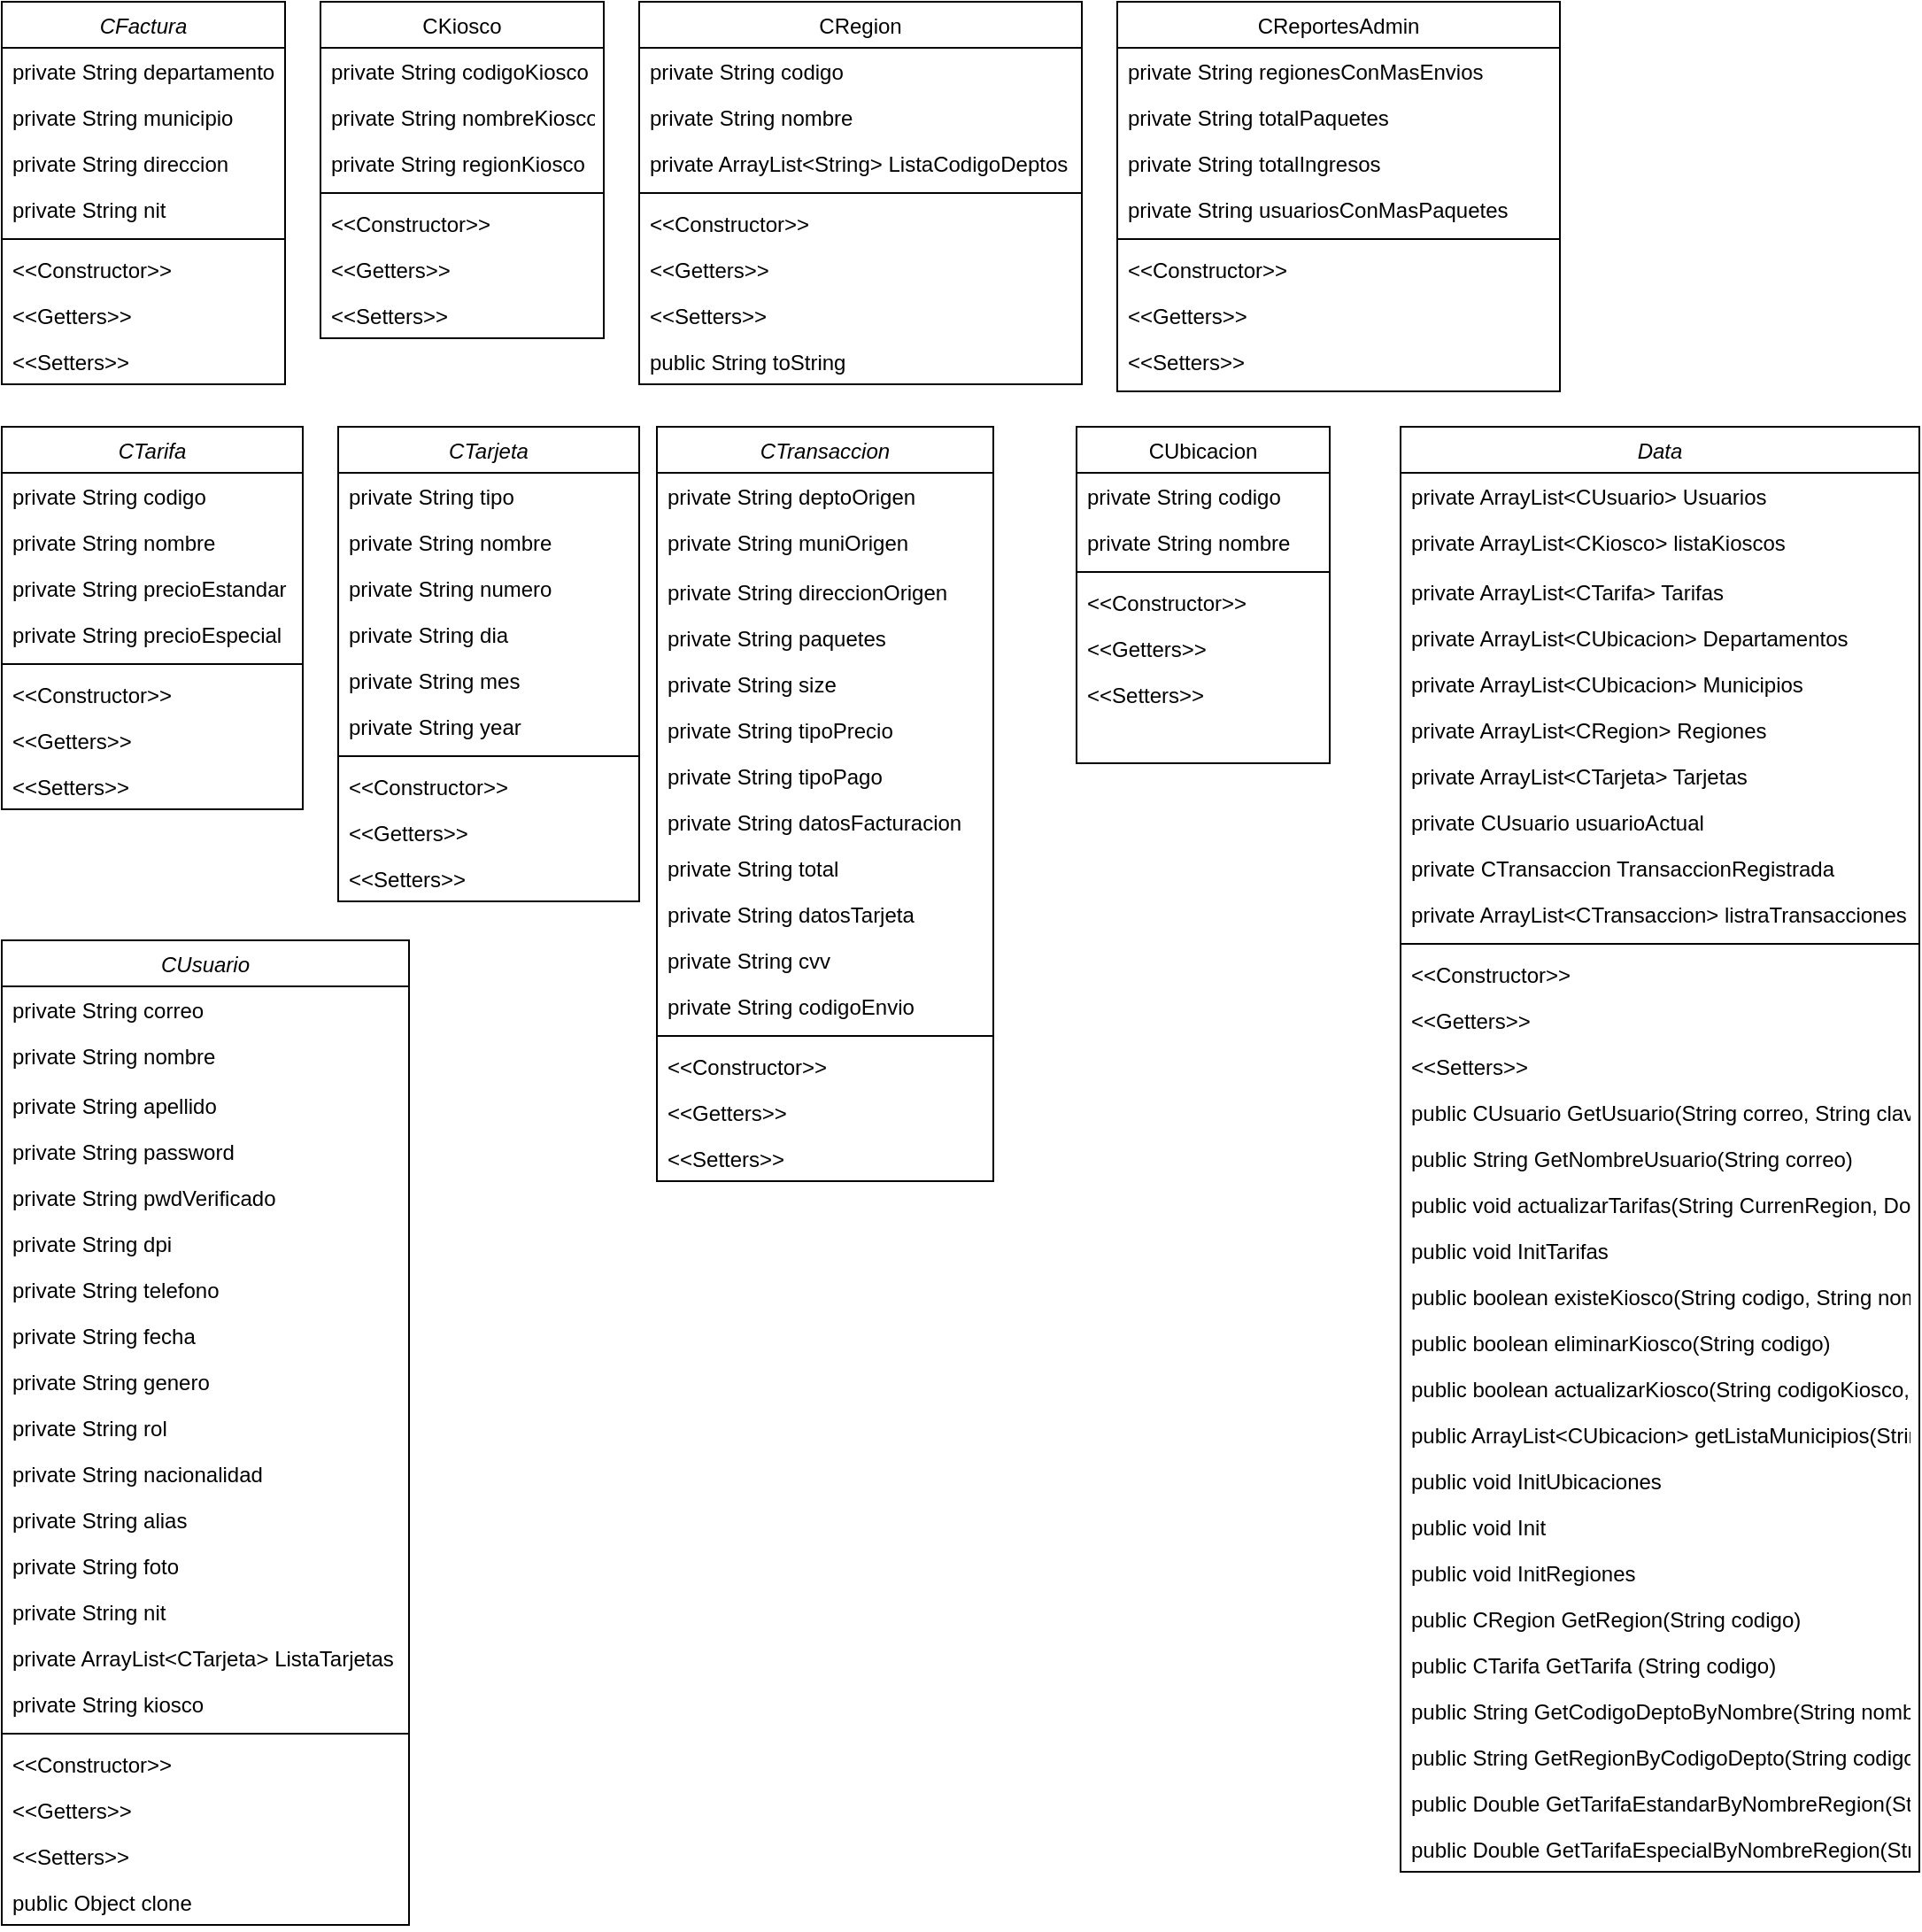 <mxfile version="20.2.2" type="github">
  <diagram id="C5RBs43oDa-KdzZeNtuy" name="Page-1">
    <mxGraphModel dx="1138" dy="624" grid="1" gridSize="10" guides="1" tooltips="1" connect="1" arrows="1" fold="1" page="1" pageScale="1" pageWidth="827" pageHeight="1169" math="0" shadow="0">
      <root>
        <mxCell id="WIyWlLk6GJQsqaUBKTNV-0" />
        <mxCell id="WIyWlLk6GJQsqaUBKTNV-1" parent="WIyWlLk6GJQsqaUBKTNV-0" />
        <mxCell id="zkfFHV4jXpPFQw0GAbJ--0" value="CFactura" style="swimlane;fontStyle=2;align=center;verticalAlign=top;childLayout=stackLayout;horizontal=1;startSize=26;horizontalStack=0;resizeParent=1;resizeLast=0;collapsible=1;marginBottom=0;rounded=0;shadow=0;strokeWidth=1;" parent="WIyWlLk6GJQsqaUBKTNV-1" vertex="1">
          <mxGeometry x="60" y="60" width="160" height="216" as="geometry">
            <mxRectangle x="230" y="140" width="160" height="26" as="alternateBounds" />
          </mxGeometry>
        </mxCell>
        <mxCell id="zkfFHV4jXpPFQw0GAbJ--1" value="private String departamento" style="text;align=left;verticalAlign=top;spacingLeft=4;spacingRight=4;overflow=hidden;rotatable=0;points=[[0,0.5],[1,0.5]];portConstraint=eastwest;" parent="zkfFHV4jXpPFQw0GAbJ--0" vertex="1">
          <mxGeometry y="26" width="160" height="26" as="geometry" />
        </mxCell>
        <mxCell id="UW1McoA6TpxTpu0KqrxE-2" value="private String municipio" style="text;align=left;verticalAlign=top;spacingLeft=4;spacingRight=4;overflow=hidden;rotatable=0;points=[[0,0.5],[1,0.5]];portConstraint=eastwest;" vertex="1" parent="zkfFHV4jXpPFQw0GAbJ--0">
          <mxGeometry y="52" width="160" height="26" as="geometry" />
        </mxCell>
        <mxCell id="UW1McoA6TpxTpu0KqrxE-3" value="private String direccion" style="text;align=left;verticalAlign=top;spacingLeft=4;spacingRight=4;overflow=hidden;rotatable=0;points=[[0,0.5],[1,0.5]];portConstraint=eastwest;" vertex="1" parent="zkfFHV4jXpPFQw0GAbJ--0">
          <mxGeometry y="78" width="160" height="26" as="geometry" />
        </mxCell>
        <mxCell id="UW1McoA6TpxTpu0KqrxE-10" value="private String nit" style="text;align=left;verticalAlign=top;spacingLeft=4;spacingRight=4;overflow=hidden;rotatable=0;points=[[0,0.5],[1,0.5]];portConstraint=eastwest;" vertex="1" parent="zkfFHV4jXpPFQw0GAbJ--0">
          <mxGeometry y="104" width="160" height="26" as="geometry" />
        </mxCell>
        <mxCell id="zkfFHV4jXpPFQw0GAbJ--4" value="" style="line;html=1;strokeWidth=1;align=left;verticalAlign=middle;spacingTop=-1;spacingLeft=3;spacingRight=3;rotatable=0;labelPosition=right;points=[];portConstraint=eastwest;" parent="zkfFHV4jXpPFQw0GAbJ--0" vertex="1">
          <mxGeometry y="130" width="160" height="8" as="geometry" />
        </mxCell>
        <mxCell id="zkfFHV4jXpPFQw0GAbJ--5" value="&lt;&lt;Constructor&gt;&gt;&#xa;" style="text;align=left;verticalAlign=top;spacingLeft=4;spacingRight=4;overflow=hidden;rotatable=0;points=[[0,0.5],[1,0.5]];portConstraint=eastwest;" parent="zkfFHV4jXpPFQw0GAbJ--0" vertex="1">
          <mxGeometry y="138" width="160" height="26" as="geometry" />
        </mxCell>
        <mxCell id="UW1McoA6TpxTpu0KqrxE-12" value="&lt;&lt;Getters&gt;&gt;&#xa;" style="text;align=left;verticalAlign=top;spacingLeft=4;spacingRight=4;overflow=hidden;rotatable=0;points=[[0,0.5],[1,0.5]];portConstraint=eastwest;" vertex="1" parent="zkfFHV4jXpPFQw0GAbJ--0">
          <mxGeometry y="164" width="160" height="26" as="geometry" />
        </mxCell>
        <mxCell id="UW1McoA6TpxTpu0KqrxE-11" value="&lt;&lt;Setters&gt;&gt;&#xa;" style="text;align=left;verticalAlign=top;spacingLeft=4;spacingRight=4;overflow=hidden;rotatable=0;points=[[0,0.5],[1,0.5]];portConstraint=eastwest;" vertex="1" parent="zkfFHV4jXpPFQw0GAbJ--0">
          <mxGeometry y="190" width="160" height="26" as="geometry" />
        </mxCell>
        <mxCell id="zkfFHV4jXpPFQw0GAbJ--17" value="CKiosco&#xa;" style="swimlane;fontStyle=0;align=center;verticalAlign=top;childLayout=stackLayout;horizontal=1;startSize=26;horizontalStack=0;resizeParent=1;resizeLast=0;collapsible=1;marginBottom=0;rounded=0;shadow=0;strokeWidth=1;" parent="WIyWlLk6GJQsqaUBKTNV-1" vertex="1">
          <mxGeometry x="240" y="60" width="160" height="190" as="geometry">
            <mxRectangle x="550" y="140" width="160" height="26" as="alternateBounds" />
          </mxGeometry>
        </mxCell>
        <mxCell id="zkfFHV4jXpPFQw0GAbJ--18" value="private String codigoKiosco" style="text;align=left;verticalAlign=top;spacingLeft=4;spacingRight=4;overflow=hidden;rotatable=0;points=[[0,0.5],[1,0.5]];portConstraint=eastwest;" parent="zkfFHV4jXpPFQw0GAbJ--17" vertex="1">
          <mxGeometry y="26" width="160" height="26" as="geometry" />
        </mxCell>
        <mxCell id="zkfFHV4jXpPFQw0GAbJ--19" value="private String nombreKiosco" style="text;align=left;verticalAlign=top;spacingLeft=4;spacingRight=4;overflow=hidden;rotatable=0;points=[[0,0.5],[1,0.5]];portConstraint=eastwest;rounded=0;shadow=0;html=0;" parent="zkfFHV4jXpPFQw0GAbJ--17" vertex="1">
          <mxGeometry y="52" width="160" height="26" as="geometry" />
        </mxCell>
        <mxCell id="zkfFHV4jXpPFQw0GAbJ--20" value="private String regionKiosco" style="text;align=left;verticalAlign=top;spacingLeft=4;spacingRight=4;overflow=hidden;rotatable=0;points=[[0,0.5],[1,0.5]];portConstraint=eastwest;rounded=0;shadow=0;html=0;" parent="zkfFHV4jXpPFQw0GAbJ--17" vertex="1">
          <mxGeometry y="78" width="160" height="26" as="geometry" />
        </mxCell>
        <mxCell id="zkfFHV4jXpPFQw0GAbJ--23" value="" style="line;html=1;strokeWidth=1;align=left;verticalAlign=middle;spacingTop=-1;spacingLeft=3;spacingRight=3;rotatable=0;labelPosition=right;points=[];portConstraint=eastwest;" parent="zkfFHV4jXpPFQw0GAbJ--17" vertex="1">
          <mxGeometry y="104" width="160" height="8" as="geometry" />
        </mxCell>
        <mxCell id="UW1McoA6TpxTpu0KqrxE-14" value="&lt;&lt;Constructor&gt;&gt;&#xa;" style="text;align=left;verticalAlign=top;spacingLeft=4;spacingRight=4;overflow=hidden;rotatable=0;points=[[0,0.5],[1,0.5]];portConstraint=eastwest;" vertex="1" parent="zkfFHV4jXpPFQw0GAbJ--17">
          <mxGeometry y="112" width="160" height="26" as="geometry" />
        </mxCell>
        <mxCell id="UW1McoA6TpxTpu0KqrxE-15" value="&lt;&lt;Getters&gt;&gt;&#xa;" style="text;align=left;verticalAlign=top;spacingLeft=4;spacingRight=4;overflow=hidden;rotatable=0;points=[[0,0.5],[1,0.5]];portConstraint=eastwest;" vertex="1" parent="zkfFHV4jXpPFQw0GAbJ--17">
          <mxGeometry y="138" width="160" height="26" as="geometry" />
        </mxCell>
        <mxCell id="UW1McoA6TpxTpu0KqrxE-16" value="&lt;&lt;Setters&gt;&gt;&#xa;" style="text;align=left;verticalAlign=top;spacingLeft=4;spacingRight=4;overflow=hidden;rotatable=0;points=[[0,0.5],[1,0.5]];portConstraint=eastwest;" vertex="1" parent="zkfFHV4jXpPFQw0GAbJ--17">
          <mxGeometry y="164" width="160" height="26" as="geometry" />
        </mxCell>
        <mxCell id="UW1McoA6TpxTpu0KqrxE-25" value="CRegion&#xa;" style="swimlane;fontStyle=0;align=center;verticalAlign=top;childLayout=stackLayout;horizontal=1;startSize=26;horizontalStack=0;resizeParent=1;resizeLast=0;collapsible=1;marginBottom=0;rounded=0;shadow=0;strokeWidth=1;" vertex="1" parent="WIyWlLk6GJQsqaUBKTNV-1">
          <mxGeometry x="420" y="60" width="250" height="216" as="geometry">
            <mxRectangle x="550" y="140" width="160" height="26" as="alternateBounds" />
          </mxGeometry>
        </mxCell>
        <mxCell id="UW1McoA6TpxTpu0KqrxE-26" value="private String codigo" style="text;align=left;verticalAlign=top;spacingLeft=4;spacingRight=4;overflow=hidden;rotatable=0;points=[[0,0.5],[1,0.5]];portConstraint=eastwest;" vertex="1" parent="UW1McoA6TpxTpu0KqrxE-25">
          <mxGeometry y="26" width="250" height="26" as="geometry" />
        </mxCell>
        <mxCell id="UW1McoA6TpxTpu0KqrxE-27" value="private String nombre" style="text;align=left;verticalAlign=top;spacingLeft=4;spacingRight=4;overflow=hidden;rotatable=0;points=[[0,0.5],[1,0.5]];portConstraint=eastwest;rounded=0;shadow=0;html=0;" vertex="1" parent="UW1McoA6TpxTpu0KqrxE-25">
          <mxGeometry y="52" width="250" height="26" as="geometry" />
        </mxCell>
        <mxCell id="UW1McoA6TpxTpu0KqrxE-28" value="private ArrayList&lt;String&gt; ListaCodigoDeptos" style="text;align=left;verticalAlign=top;spacingLeft=4;spacingRight=4;overflow=hidden;rotatable=0;points=[[0,0.5],[1,0.5]];portConstraint=eastwest;rounded=0;shadow=0;html=0;" vertex="1" parent="UW1McoA6TpxTpu0KqrxE-25">
          <mxGeometry y="78" width="250" height="26" as="geometry" />
        </mxCell>
        <mxCell id="UW1McoA6TpxTpu0KqrxE-29" value="" style="line;html=1;strokeWidth=1;align=left;verticalAlign=middle;spacingTop=-1;spacingLeft=3;spacingRight=3;rotatable=0;labelPosition=right;points=[];portConstraint=eastwest;" vertex="1" parent="UW1McoA6TpxTpu0KqrxE-25">
          <mxGeometry y="104" width="250" height="8" as="geometry" />
        </mxCell>
        <mxCell id="UW1McoA6TpxTpu0KqrxE-30" value="&lt;&lt;Constructor&gt;&gt;&#xa;" style="text;align=left;verticalAlign=top;spacingLeft=4;spacingRight=4;overflow=hidden;rotatable=0;points=[[0,0.5],[1,0.5]];portConstraint=eastwest;" vertex="1" parent="UW1McoA6TpxTpu0KqrxE-25">
          <mxGeometry y="112" width="250" height="26" as="geometry" />
        </mxCell>
        <mxCell id="UW1McoA6TpxTpu0KqrxE-31" value="&lt;&lt;Getters&gt;&gt;&#xa;" style="text;align=left;verticalAlign=top;spacingLeft=4;spacingRight=4;overflow=hidden;rotatable=0;points=[[0,0.5],[1,0.5]];portConstraint=eastwest;" vertex="1" parent="UW1McoA6TpxTpu0KqrxE-25">
          <mxGeometry y="138" width="250" height="26" as="geometry" />
        </mxCell>
        <mxCell id="UW1McoA6TpxTpu0KqrxE-32" value="&lt;&lt;Setters&gt;&gt;&#xa;" style="text;align=left;verticalAlign=top;spacingLeft=4;spacingRight=4;overflow=hidden;rotatable=0;points=[[0,0.5],[1,0.5]];portConstraint=eastwest;" vertex="1" parent="UW1McoA6TpxTpu0KqrxE-25">
          <mxGeometry y="164" width="250" height="26" as="geometry" />
        </mxCell>
        <mxCell id="UW1McoA6TpxTpu0KqrxE-33" value="public String toString&#xa;&#xa;" style="text;align=left;verticalAlign=top;spacingLeft=4;spacingRight=4;overflow=hidden;rotatable=0;points=[[0,0.5],[1,0.5]];portConstraint=eastwest;" vertex="1" parent="UW1McoA6TpxTpu0KqrxE-25">
          <mxGeometry y="190" width="250" height="26" as="geometry" />
        </mxCell>
        <mxCell id="UW1McoA6TpxTpu0KqrxE-34" value="CReportesAdmin" style="swimlane;fontStyle=0;align=center;verticalAlign=top;childLayout=stackLayout;horizontal=1;startSize=26;horizontalStack=0;resizeParent=1;resizeLast=0;collapsible=1;marginBottom=0;rounded=0;shadow=0;strokeWidth=1;" vertex="1" parent="WIyWlLk6GJQsqaUBKTNV-1">
          <mxGeometry x="690" y="60" width="250" height="220" as="geometry">
            <mxRectangle x="550" y="140" width="160" height="26" as="alternateBounds" />
          </mxGeometry>
        </mxCell>
        <mxCell id="UW1McoA6TpxTpu0KqrxE-35" value="private String regionesConMasEnvios" style="text;align=left;verticalAlign=top;spacingLeft=4;spacingRight=4;overflow=hidden;rotatable=0;points=[[0,0.5],[1,0.5]];portConstraint=eastwest;" vertex="1" parent="UW1McoA6TpxTpu0KqrxE-34">
          <mxGeometry y="26" width="250" height="26" as="geometry" />
        </mxCell>
        <mxCell id="UW1McoA6TpxTpu0KqrxE-36" value="private String totalPaquetes&#xa;" style="text;align=left;verticalAlign=top;spacingLeft=4;spacingRight=4;overflow=hidden;rotatable=0;points=[[0,0.5],[1,0.5]];portConstraint=eastwest;rounded=0;shadow=0;html=0;" vertex="1" parent="UW1McoA6TpxTpu0KqrxE-34">
          <mxGeometry y="52" width="250" height="26" as="geometry" />
        </mxCell>
        <mxCell id="UW1McoA6TpxTpu0KqrxE-37" value="private String totalIngresos&#xa;" style="text;align=left;verticalAlign=top;spacingLeft=4;spacingRight=4;overflow=hidden;rotatable=0;points=[[0,0.5],[1,0.5]];portConstraint=eastwest;rounded=0;shadow=0;html=0;" vertex="1" parent="UW1McoA6TpxTpu0KqrxE-34">
          <mxGeometry y="78" width="250" height="26" as="geometry" />
        </mxCell>
        <mxCell id="UW1McoA6TpxTpu0KqrxE-44" value="private String usuariosConMasPaquetes&#xa;&#xa;" style="text;align=left;verticalAlign=top;spacingLeft=4;spacingRight=4;overflow=hidden;rotatable=0;points=[[0,0.5],[1,0.5]];portConstraint=eastwest;rounded=0;shadow=0;html=0;" vertex="1" parent="UW1McoA6TpxTpu0KqrxE-34">
          <mxGeometry y="104" width="250" height="26" as="geometry" />
        </mxCell>
        <mxCell id="UW1McoA6TpxTpu0KqrxE-38" value="" style="line;html=1;strokeWidth=1;align=left;verticalAlign=middle;spacingTop=-1;spacingLeft=3;spacingRight=3;rotatable=0;labelPosition=right;points=[];portConstraint=eastwest;" vertex="1" parent="UW1McoA6TpxTpu0KqrxE-34">
          <mxGeometry y="130" width="250" height="8" as="geometry" />
        </mxCell>
        <mxCell id="UW1McoA6TpxTpu0KqrxE-39" value="&lt;&lt;Constructor&gt;&gt;&#xa;" style="text;align=left;verticalAlign=top;spacingLeft=4;spacingRight=4;overflow=hidden;rotatable=0;points=[[0,0.5],[1,0.5]];portConstraint=eastwest;" vertex="1" parent="UW1McoA6TpxTpu0KqrxE-34">
          <mxGeometry y="138" width="250" height="26" as="geometry" />
        </mxCell>
        <mxCell id="UW1McoA6TpxTpu0KqrxE-40" value="&lt;&lt;Getters&gt;&gt;&#xa;" style="text;align=left;verticalAlign=top;spacingLeft=4;spacingRight=4;overflow=hidden;rotatable=0;points=[[0,0.5],[1,0.5]];portConstraint=eastwest;" vertex="1" parent="UW1McoA6TpxTpu0KqrxE-34">
          <mxGeometry y="164" width="250" height="26" as="geometry" />
        </mxCell>
        <mxCell id="UW1McoA6TpxTpu0KqrxE-41" value="&lt;&lt;Setters&gt;&gt;&#xa;" style="text;align=left;verticalAlign=top;spacingLeft=4;spacingRight=4;overflow=hidden;rotatable=0;points=[[0,0.5],[1,0.5]];portConstraint=eastwest;" vertex="1" parent="UW1McoA6TpxTpu0KqrxE-34">
          <mxGeometry y="190" width="250" height="26" as="geometry" />
        </mxCell>
        <mxCell id="UW1McoA6TpxTpu0KqrxE-45" value="CTarifa" style="swimlane;fontStyle=2;align=center;verticalAlign=top;childLayout=stackLayout;horizontal=1;startSize=26;horizontalStack=0;resizeParent=1;resizeLast=0;collapsible=1;marginBottom=0;rounded=0;shadow=0;strokeWidth=1;" vertex="1" parent="WIyWlLk6GJQsqaUBKTNV-1">
          <mxGeometry x="60" y="300" width="170" height="216" as="geometry">
            <mxRectangle x="230" y="140" width="160" height="26" as="alternateBounds" />
          </mxGeometry>
        </mxCell>
        <mxCell id="UW1McoA6TpxTpu0KqrxE-46" value="private String codigo" style="text;align=left;verticalAlign=top;spacingLeft=4;spacingRight=4;overflow=hidden;rotatable=0;points=[[0,0.5],[1,0.5]];portConstraint=eastwest;" vertex="1" parent="UW1McoA6TpxTpu0KqrxE-45">
          <mxGeometry y="26" width="170" height="26" as="geometry" />
        </mxCell>
        <mxCell id="UW1McoA6TpxTpu0KqrxE-47" value="private String nombre" style="text;align=left;verticalAlign=top;spacingLeft=4;spacingRight=4;overflow=hidden;rotatable=0;points=[[0,0.5],[1,0.5]];portConstraint=eastwest;" vertex="1" parent="UW1McoA6TpxTpu0KqrxE-45">
          <mxGeometry y="52" width="170" height="26" as="geometry" />
        </mxCell>
        <mxCell id="UW1McoA6TpxTpu0KqrxE-48" value="private String precioEstandar" style="text;align=left;verticalAlign=top;spacingLeft=4;spacingRight=4;overflow=hidden;rotatable=0;points=[[0,0.5],[1,0.5]];portConstraint=eastwest;" vertex="1" parent="UW1McoA6TpxTpu0KqrxE-45">
          <mxGeometry y="78" width="170" height="26" as="geometry" />
        </mxCell>
        <mxCell id="UW1McoA6TpxTpu0KqrxE-49" value="private String precioEspecial&#xa;" style="text;align=left;verticalAlign=top;spacingLeft=4;spacingRight=4;overflow=hidden;rotatable=0;points=[[0,0.5],[1,0.5]];portConstraint=eastwest;" vertex="1" parent="UW1McoA6TpxTpu0KqrxE-45">
          <mxGeometry y="104" width="170" height="26" as="geometry" />
        </mxCell>
        <mxCell id="UW1McoA6TpxTpu0KqrxE-50" value="" style="line;html=1;strokeWidth=1;align=left;verticalAlign=middle;spacingTop=-1;spacingLeft=3;spacingRight=3;rotatable=0;labelPosition=right;points=[];portConstraint=eastwest;" vertex="1" parent="UW1McoA6TpxTpu0KqrxE-45">
          <mxGeometry y="130" width="170" height="8" as="geometry" />
        </mxCell>
        <mxCell id="UW1McoA6TpxTpu0KqrxE-51" value="&lt;&lt;Constructor&gt;&gt;&#xa;" style="text;align=left;verticalAlign=top;spacingLeft=4;spacingRight=4;overflow=hidden;rotatable=0;points=[[0,0.5],[1,0.5]];portConstraint=eastwest;" vertex="1" parent="UW1McoA6TpxTpu0KqrxE-45">
          <mxGeometry y="138" width="170" height="26" as="geometry" />
        </mxCell>
        <mxCell id="UW1McoA6TpxTpu0KqrxE-52" value="&lt;&lt;Getters&gt;&gt;&#xa;" style="text;align=left;verticalAlign=top;spacingLeft=4;spacingRight=4;overflow=hidden;rotatable=0;points=[[0,0.5],[1,0.5]];portConstraint=eastwest;" vertex="1" parent="UW1McoA6TpxTpu0KqrxE-45">
          <mxGeometry y="164" width="170" height="26" as="geometry" />
        </mxCell>
        <mxCell id="UW1McoA6TpxTpu0KqrxE-53" value="&lt;&lt;Setters&gt;&gt;&#xa;" style="text;align=left;verticalAlign=top;spacingLeft=4;spacingRight=4;overflow=hidden;rotatable=0;points=[[0,0.5],[1,0.5]];portConstraint=eastwest;" vertex="1" parent="UW1McoA6TpxTpu0KqrxE-45">
          <mxGeometry y="190" width="170" height="26" as="geometry" />
        </mxCell>
        <mxCell id="UW1McoA6TpxTpu0KqrxE-54" value="CTarjeta" style="swimlane;fontStyle=2;align=center;verticalAlign=top;childLayout=stackLayout;horizontal=1;startSize=26;horizontalStack=0;resizeParent=1;resizeLast=0;collapsible=1;marginBottom=0;rounded=0;shadow=0;strokeWidth=1;" vertex="1" parent="WIyWlLk6GJQsqaUBKTNV-1">
          <mxGeometry x="250" y="300" width="170" height="268" as="geometry">
            <mxRectangle x="230" y="140" width="160" height="26" as="alternateBounds" />
          </mxGeometry>
        </mxCell>
        <mxCell id="UW1McoA6TpxTpu0KqrxE-55" value="private String tipo" style="text;align=left;verticalAlign=top;spacingLeft=4;spacingRight=4;overflow=hidden;rotatable=0;points=[[0,0.5],[1,0.5]];portConstraint=eastwest;" vertex="1" parent="UW1McoA6TpxTpu0KqrxE-54">
          <mxGeometry y="26" width="170" height="26" as="geometry" />
        </mxCell>
        <mxCell id="UW1McoA6TpxTpu0KqrxE-56" value="private String nombre" style="text;align=left;verticalAlign=top;spacingLeft=4;spacingRight=4;overflow=hidden;rotatable=0;points=[[0,0.5],[1,0.5]];portConstraint=eastwest;" vertex="1" parent="UW1McoA6TpxTpu0KqrxE-54">
          <mxGeometry y="52" width="170" height="26" as="geometry" />
        </mxCell>
        <mxCell id="UW1McoA6TpxTpu0KqrxE-57" value="private String numero" style="text;align=left;verticalAlign=top;spacingLeft=4;spacingRight=4;overflow=hidden;rotatable=0;points=[[0,0.5],[1,0.5]];portConstraint=eastwest;" vertex="1" parent="UW1McoA6TpxTpu0KqrxE-54">
          <mxGeometry y="78" width="170" height="26" as="geometry" />
        </mxCell>
        <mxCell id="UW1McoA6TpxTpu0KqrxE-58" value="private String dia&#xa;" style="text;align=left;verticalAlign=top;spacingLeft=4;spacingRight=4;overflow=hidden;rotatable=0;points=[[0,0.5],[1,0.5]];portConstraint=eastwest;" vertex="1" parent="UW1McoA6TpxTpu0KqrxE-54">
          <mxGeometry y="104" width="170" height="26" as="geometry" />
        </mxCell>
        <mxCell id="UW1McoA6TpxTpu0KqrxE-63" value="private String mes&#xa;" style="text;align=left;verticalAlign=top;spacingLeft=4;spacingRight=4;overflow=hidden;rotatable=0;points=[[0,0.5],[1,0.5]];portConstraint=eastwest;" vertex="1" parent="UW1McoA6TpxTpu0KqrxE-54">
          <mxGeometry y="130" width="170" height="26" as="geometry" />
        </mxCell>
        <mxCell id="UW1McoA6TpxTpu0KqrxE-64" value="private String year&#xa;" style="text;align=left;verticalAlign=top;spacingLeft=4;spacingRight=4;overflow=hidden;rotatable=0;points=[[0,0.5],[1,0.5]];portConstraint=eastwest;" vertex="1" parent="UW1McoA6TpxTpu0KqrxE-54">
          <mxGeometry y="156" width="170" height="26" as="geometry" />
        </mxCell>
        <mxCell id="UW1McoA6TpxTpu0KqrxE-59" value="" style="line;html=1;strokeWidth=1;align=left;verticalAlign=middle;spacingTop=-1;spacingLeft=3;spacingRight=3;rotatable=0;labelPosition=right;points=[];portConstraint=eastwest;" vertex="1" parent="UW1McoA6TpxTpu0KqrxE-54">
          <mxGeometry y="182" width="170" height="8" as="geometry" />
        </mxCell>
        <mxCell id="UW1McoA6TpxTpu0KqrxE-60" value="&lt;&lt;Constructor&gt;&gt;&#xa;" style="text;align=left;verticalAlign=top;spacingLeft=4;spacingRight=4;overflow=hidden;rotatable=0;points=[[0,0.5],[1,0.5]];portConstraint=eastwest;" vertex="1" parent="UW1McoA6TpxTpu0KqrxE-54">
          <mxGeometry y="190" width="170" height="26" as="geometry" />
        </mxCell>
        <mxCell id="UW1McoA6TpxTpu0KqrxE-61" value="&lt;&lt;Getters&gt;&gt;&#xa;" style="text;align=left;verticalAlign=top;spacingLeft=4;spacingRight=4;overflow=hidden;rotatable=0;points=[[0,0.5],[1,0.5]];portConstraint=eastwest;" vertex="1" parent="UW1McoA6TpxTpu0KqrxE-54">
          <mxGeometry y="216" width="170" height="26" as="geometry" />
        </mxCell>
        <mxCell id="UW1McoA6TpxTpu0KqrxE-62" value="&lt;&lt;Setters&gt;&gt;&#xa;" style="text;align=left;verticalAlign=top;spacingLeft=4;spacingRight=4;overflow=hidden;rotatable=0;points=[[0,0.5],[1,0.5]];portConstraint=eastwest;" vertex="1" parent="UW1McoA6TpxTpu0KqrxE-54">
          <mxGeometry y="242" width="170" height="26" as="geometry" />
        </mxCell>
        <mxCell id="UW1McoA6TpxTpu0KqrxE-65" value="CTransaccion" style="swimlane;fontStyle=2;align=center;verticalAlign=top;childLayout=stackLayout;horizontal=1;startSize=26;horizontalStack=0;resizeParent=1;resizeLast=0;collapsible=1;marginBottom=0;rounded=0;shadow=0;strokeWidth=1;" vertex="1" parent="WIyWlLk6GJQsqaUBKTNV-1">
          <mxGeometry x="430" y="300" width="190" height="426" as="geometry">
            <mxRectangle x="230" y="140" width="160" height="26" as="alternateBounds" />
          </mxGeometry>
        </mxCell>
        <mxCell id="UW1McoA6TpxTpu0KqrxE-66" value="private String deptoOrigen&#xa;" style="text;align=left;verticalAlign=top;spacingLeft=4;spacingRight=4;overflow=hidden;rotatable=0;points=[[0,0.5],[1,0.5]];portConstraint=eastwest;" vertex="1" parent="UW1McoA6TpxTpu0KqrxE-65">
          <mxGeometry y="26" width="190" height="26" as="geometry" />
        </mxCell>
        <mxCell id="UW1McoA6TpxTpu0KqrxE-67" value="private String muniOrigen" style="text;align=left;verticalAlign=top;spacingLeft=4;spacingRight=4;overflow=hidden;rotatable=0;points=[[0,0.5],[1,0.5]];portConstraint=eastwest;" vertex="1" parent="UW1McoA6TpxTpu0KqrxE-65">
          <mxGeometry y="52" width="190" height="28" as="geometry" />
        </mxCell>
        <mxCell id="UW1McoA6TpxTpu0KqrxE-68" value="private String direccionOrigen&#xa;" style="text;align=left;verticalAlign=top;spacingLeft=4;spacingRight=4;overflow=hidden;rotatable=0;points=[[0,0.5],[1,0.5]];portConstraint=eastwest;" vertex="1" parent="UW1McoA6TpxTpu0KqrxE-65">
          <mxGeometry y="80" width="190" height="26" as="geometry" />
        </mxCell>
        <mxCell id="UW1McoA6TpxTpu0KqrxE-69" value="private String paquetes&#xa;" style="text;align=left;verticalAlign=top;spacingLeft=4;spacingRight=4;overflow=hidden;rotatable=0;points=[[0,0.5],[1,0.5]];portConstraint=eastwest;" vertex="1" parent="UW1McoA6TpxTpu0KqrxE-65">
          <mxGeometry y="106" width="190" height="26" as="geometry" />
        </mxCell>
        <mxCell id="UW1McoA6TpxTpu0KqrxE-70" value="private String size&#xa;" style="text;align=left;verticalAlign=top;spacingLeft=4;spacingRight=4;overflow=hidden;rotatable=0;points=[[0,0.5],[1,0.5]];portConstraint=eastwest;" vertex="1" parent="UW1McoA6TpxTpu0KqrxE-65">
          <mxGeometry y="132" width="190" height="26" as="geometry" />
        </mxCell>
        <mxCell id="UW1McoA6TpxTpu0KqrxE-71" value="private String tipoPrecio&#xa;" style="text;align=left;verticalAlign=top;spacingLeft=4;spacingRight=4;overflow=hidden;rotatable=0;points=[[0,0.5],[1,0.5]];portConstraint=eastwest;" vertex="1" parent="UW1McoA6TpxTpu0KqrxE-65">
          <mxGeometry y="158" width="190" height="26" as="geometry" />
        </mxCell>
        <mxCell id="UW1McoA6TpxTpu0KqrxE-76" value="private String tipoPago&#xa;" style="text;align=left;verticalAlign=top;spacingLeft=4;spacingRight=4;overflow=hidden;rotatable=0;points=[[0,0.5],[1,0.5]];portConstraint=eastwest;" vertex="1" parent="UW1McoA6TpxTpu0KqrxE-65">
          <mxGeometry y="184" width="190" height="26" as="geometry" />
        </mxCell>
        <mxCell id="UW1McoA6TpxTpu0KqrxE-77" value="private String datosFacturacion&#xa;&#xa;" style="text;align=left;verticalAlign=top;spacingLeft=4;spacingRight=4;overflow=hidden;rotatable=0;points=[[0,0.5],[1,0.5]];portConstraint=eastwest;" vertex="1" parent="UW1McoA6TpxTpu0KqrxE-65">
          <mxGeometry y="210" width="190" height="26" as="geometry" />
        </mxCell>
        <mxCell id="UW1McoA6TpxTpu0KqrxE-78" value="private String total&#xa;&#xa;" style="text;align=left;verticalAlign=top;spacingLeft=4;spacingRight=4;overflow=hidden;rotatable=0;points=[[0,0.5],[1,0.5]];portConstraint=eastwest;" vertex="1" parent="UW1McoA6TpxTpu0KqrxE-65">
          <mxGeometry y="236" width="190" height="26" as="geometry" />
        </mxCell>
        <mxCell id="UW1McoA6TpxTpu0KqrxE-80" value="private String datosTarjeta&#xa;&#xa;" style="text;align=left;verticalAlign=top;spacingLeft=4;spacingRight=4;overflow=hidden;rotatable=0;points=[[0,0.5],[1,0.5]];portConstraint=eastwest;" vertex="1" parent="UW1McoA6TpxTpu0KqrxE-65">
          <mxGeometry y="262" width="190" height="26" as="geometry" />
        </mxCell>
        <mxCell id="UW1McoA6TpxTpu0KqrxE-81" value="private String cvv&#xa;&#xa;" style="text;align=left;verticalAlign=top;spacingLeft=4;spacingRight=4;overflow=hidden;rotatable=0;points=[[0,0.5],[1,0.5]];portConstraint=eastwest;" vertex="1" parent="UW1McoA6TpxTpu0KqrxE-65">
          <mxGeometry y="288" width="190" height="26" as="geometry" />
        </mxCell>
        <mxCell id="UW1McoA6TpxTpu0KqrxE-82" value="private String codigoEnvio&#xa;&#xa;" style="text;align=left;verticalAlign=top;spacingLeft=4;spacingRight=4;overflow=hidden;rotatable=0;points=[[0,0.5],[1,0.5]];portConstraint=eastwest;" vertex="1" parent="UW1McoA6TpxTpu0KqrxE-65">
          <mxGeometry y="314" width="190" height="26" as="geometry" />
        </mxCell>
        <mxCell id="UW1McoA6TpxTpu0KqrxE-72" value="" style="line;html=1;strokeWidth=1;align=left;verticalAlign=middle;spacingTop=-1;spacingLeft=3;spacingRight=3;rotatable=0;labelPosition=right;points=[];portConstraint=eastwest;" vertex="1" parent="UW1McoA6TpxTpu0KqrxE-65">
          <mxGeometry y="340" width="190" height="8" as="geometry" />
        </mxCell>
        <mxCell id="UW1McoA6TpxTpu0KqrxE-73" value="&lt;&lt;Constructor&gt;&gt;&#xa;" style="text;align=left;verticalAlign=top;spacingLeft=4;spacingRight=4;overflow=hidden;rotatable=0;points=[[0,0.5],[1,0.5]];portConstraint=eastwest;" vertex="1" parent="UW1McoA6TpxTpu0KqrxE-65">
          <mxGeometry y="348" width="190" height="26" as="geometry" />
        </mxCell>
        <mxCell id="UW1McoA6TpxTpu0KqrxE-74" value="&lt;&lt;Getters&gt;&gt;&#xa;" style="text;align=left;verticalAlign=top;spacingLeft=4;spacingRight=4;overflow=hidden;rotatable=0;points=[[0,0.5],[1,0.5]];portConstraint=eastwest;" vertex="1" parent="UW1McoA6TpxTpu0KqrxE-65">
          <mxGeometry y="374" width="190" height="26" as="geometry" />
        </mxCell>
        <mxCell id="UW1McoA6TpxTpu0KqrxE-75" value="&lt;&lt;Setters&gt;&gt;&#xa;" style="text;align=left;verticalAlign=top;spacingLeft=4;spacingRight=4;overflow=hidden;rotatable=0;points=[[0,0.5],[1,0.5]];portConstraint=eastwest;" vertex="1" parent="UW1McoA6TpxTpu0KqrxE-65">
          <mxGeometry y="400" width="190" height="26" as="geometry" />
        </mxCell>
        <mxCell id="UW1McoA6TpxTpu0KqrxE-83" value="CUbicacion" style="swimlane;fontStyle=0;align=center;verticalAlign=top;childLayout=stackLayout;horizontal=1;startSize=26;horizontalStack=0;resizeParent=1;resizeLast=0;collapsible=1;marginBottom=0;rounded=0;shadow=0;strokeWidth=1;" vertex="1" parent="WIyWlLk6GJQsqaUBKTNV-1">
          <mxGeometry x="667" y="300" width="143" height="190" as="geometry">
            <mxRectangle x="550" y="140" width="160" height="26" as="alternateBounds" />
          </mxGeometry>
        </mxCell>
        <mxCell id="UW1McoA6TpxTpu0KqrxE-84" value="private String codigo" style="text;align=left;verticalAlign=top;spacingLeft=4;spacingRight=4;overflow=hidden;rotatable=0;points=[[0,0.5],[1,0.5]];portConstraint=eastwest;" vertex="1" parent="UW1McoA6TpxTpu0KqrxE-83">
          <mxGeometry y="26" width="143" height="26" as="geometry" />
        </mxCell>
        <mxCell id="UW1McoA6TpxTpu0KqrxE-85" value="private String nombre" style="text;align=left;verticalAlign=top;spacingLeft=4;spacingRight=4;overflow=hidden;rotatable=0;points=[[0,0.5],[1,0.5]];portConstraint=eastwest;rounded=0;shadow=0;html=0;" vertex="1" parent="UW1McoA6TpxTpu0KqrxE-83">
          <mxGeometry y="52" width="143" height="26" as="geometry" />
        </mxCell>
        <mxCell id="UW1McoA6TpxTpu0KqrxE-87" value="" style="line;html=1;strokeWidth=1;align=left;verticalAlign=middle;spacingTop=-1;spacingLeft=3;spacingRight=3;rotatable=0;labelPosition=right;points=[];portConstraint=eastwest;" vertex="1" parent="UW1McoA6TpxTpu0KqrxE-83">
          <mxGeometry y="78" width="143" height="8" as="geometry" />
        </mxCell>
        <mxCell id="UW1McoA6TpxTpu0KqrxE-88" value="&lt;&lt;Constructor&gt;&gt;&#xa;" style="text;align=left;verticalAlign=top;spacingLeft=4;spacingRight=4;overflow=hidden;rotatable=0;points=[[0,0.5],[1,0.5]];portConstraint=eastwest;" vertex="1" parent="UW1McoA6TpxTpu0KqrxE-83">
          <mxGeometry y="86" width="143" height="26" as="geometry" />
        </mxCell>
        <mxCell id="UW1McoA6TpxTpu0KqrxE-89" value="&lt;&lt;Getters&gt;&gt;&#xa;" style="text;align=left;verticalAlign=top;spacingLeft=4;spacingRight=4;overflow=hidden;rotatable=0;points=[[0,0.5],[1,0.5]];portConstraint=eastwest;" vertex="1" parent="UW1McoA6TpxTpu0KqrxE-83">
          <mxGeometry y="112" width="143" height="26" as="geometry" />
        </mxCell>
        <mxCell id="UW1McoA6TpxTpu0KqrxE-90" value="&lt;&lt;Setters&gt;&gt;&#xa;" style="text;align=left;verticalAlign=top;spacingLeft=4;spacingRight=4;overflow=hidden;rotatable=0;points=[[0,0.5],[1,0.5]];portConstraint=eastwest;" vertex="1" parent="UW1McoA6TpxTpu0KqrxE-83">
          <mxGeometry y="138" width="143" height="26" as="geometry" />
        </mxCell>
        <mxCell id="UW1McoA6TpxTpu0KqrxE-91" value="CUsuario" style="swimlane;fontStyle=2;align=center;verticalAlign=top;childLayout=stackLayout;horizontal=1;startSize=26;horizontalStack=0;resizeParent=1;resizeLast=0;collapsible=1;marginBottom=0;rounded=0;shadow=0;strokeWidth=1;" vertex="1" parent="WIyWlLk6GJQsqaUBKTNV-1">
          <mxGeometry x="60" y="590" width="230" height="556" as="geometry">
            <mxRectangle x="230" y="140" width="160" height="26" as="alternateBounds" />
          </mxGeometry>
        </mxCell>
        <mxCell id="UW1McoA6TpxTpu0KqrxE-92" value="private String correo&#xa;" style="text;align=left;verticalAlign=top;spacingLeft=4;spacingRight=4;overflow=hidden;rotatable=0;points=[[0,0.5],[1,0.5]];portConstraint=eastwest;" vertex="1" parent="UW1McoA6TpxTpu0KqrxE-91">
          <mxGeometry y="26" width="230" height="26" as="geometry" />
        </mxCell>
        <mxCell id="UW1McoA6TpxTpu0KqrxE-93" value="private String nombre" style="text;align=left;verticalAlign=top;spacingLeft=4;spacingRight=4;overflow=hidden;rotatable=0;points=[[0,0.5],[1,0.5]];portConstraint=eastwest;" vertex="1" parent="UW1McoA6TpxTpu0KqrxE-91">
          <mxGeometry y="52" width="230" height="28" as="geometry" />
        </mxCell>
        <mxCell id="UW1McoA6TpxTpu0KqrxE-94" value="private String apellido&#xa;" style="text;align=left;verticalAlign=top;spacingLeft=4;spacingRight=4;overflow=hidden;rotatable=0;points=[[0,0.5],[1,0.5]];portConstraint=eastwest;" vertex="1" parent="UW1McoA6TpxTpu0KqrxE-91">
          <mxGeometry y="80" width="230" height="26" as="geometry" />
        </mxCell>
        <mxCell id="UW1McoA6TpxTpu0KqrxE-95" value="private String password&#xa;" style="text;align=left;verticalAlign=top;spacingLeft=4;spacingRight=4;overflow=hidden;rotatable=0;points=[[0,0.5],[1,0.5]];portConstraint=eastwest;" vertex="1" parent="UW1McoA6TpxTpu0KqrxE-91">
          <mxGeometry y="106" width="230" height="26" as="geometry" />
        </mxCell>
        <mxCell id="UW1McoA6TpxTpu0KqrxE-96" value="private String pwdVerificado&#xa;" style="text;align=left;verticalAlign=top;spacingLeft=4;spacingRight=4;overflow=hidden;rotatable=0;points=[[0,0.5],[1,0.5]];portConstraint=eastwest;" vertex="1" parent="UW1McoA6TpxTpu0KqrxE-91">
          <mxGeometry y="132" width="230" height="26" as="geometry" />
        </mxCell>
        <mxCell id="UW1McoA6TpxTpu0KqrxE-97" value="private String dpi&#xa;" style="text;align=left;verticalAlign=top;spacingLeft=4;spacingRight=4;overflow=hidden;rotatable=0;points=[[0,0.5],[1,0.5]];portConstraint=eastwest;" vertex="1" parent="UW1McoA6TpxTpu0KqrxE-91">
          <mxGeometry y="158" width="230" height="26" as="geometry" />
        </mxCell>
        <mxCell id="UW1McoA6TpxTpu0KqrxE-98" value="private String telefono&#xa;" style="text;align=left;verticalAlign=top;spacingLeft=4;spacingRight=4;overflow=hidden;rotatable=0;points=[[0,0.5],[1,0.5]];portConstraint=eastwest;" vertex="1" parent="UW1McoA6TpxTpu0KqrxE-91">
          <mxGeometry y="184" width="230" height="26" as="geometry" />
        </mxCell>
        <mxCell id="UW1McoA6TpxTpu0KqrxE-99" value="private String fecha&#xa;&#xa;" style="text;align=left;verticalAlign=top;spacingLeft=4;spacingRight=4;overflow=hidden;rotatable=0;points=[[0,0.5],[1,0.5]];portConstraint=eastwest;" vertex="1" parent="UW1McoA6TpxTpu0KqrxE-91">
          <mxGeometry y="210" width="230" height="26" as="geometry" />
        </mxCell>
        <mxCell id="UW1McoA6TpxTpu0KqrxE-100" value="private String genero&#xa;&#xa;" style="text;align=left;verticalAlign=top;spacingLeft=4;spacingRight=4;overflow=hidden;rotatable=0;points=[[0,0.5],[1,0.5]];portConstraint=eastwest;" vertex="1" parent="UW1McoA6TpxTpu0KqrxE-91">
          <mxGeometry y="236" width="230" height="26" as="geometry" />
        </mxCell>
        <mxCell id="UW1McoA6TpxTpu0KqrxE-101" value="private String rol&#xa;&#xa;" style="text;align=left;verticalAlign=top;spacingLeft=4;spacingRight=4;overflow=hidden;rotatable=0;points=[[0,0.5],[1,0.5]];portConstraint=eastwest;" vertex="1" parent="UW1McoA6TpxTpu0KqrxE-91">
          <mxGeometry y="262" width="230" height="26" as="geometry" />
        </mxCell>
        <mxCell id="UW1McoA6TpxTpu0KqrxE-102" value="private String nacionalidad&#xa;&#xa;" style="text;align=left;verticalAlign=top;spacingLeft=4;spacingRight=4;overflow=hidden;rotatable=0;points=[[0,0.5],[1,0.5]];portConstraint=eastwest;" vertex="1" parent="UW1McoA6TpxTpu0KqrxE-91">
          <mxGeometry y="288" width="230" height="26" as="geometry" />
        </mxCell>
        <mxCell id="UW1McoA6TpxTpu0KqrxE-103" value="private String alias&#xa;&#xa;" style="text;align=left;verticalAlign=top;spacingLeft=4;spacingRight=4;overflow=hidden;rotatable=0;points=[[0,0.5],[1,0.5]];portConstraint=eastwest;" vertex="1" parent="UW1McoA6TpxTpu0KqrxE-91">
          <mxGeometry y="314" width="230" height="26" as="geometry" />
        </mxCell>
        <mxCell id="UW1McoA6TpxTpu0KqrxE-108" value="private String foto&#xa;&#xa;" style="text;align=left;verticalAlign=top;spacingLeft=4;spacingRight=4;overflow=hidden;rotatable=0;points=[[0,0.5],[1,0.5]];portConstraint=eastwest;" vertex="1" parent="UW1McoA6TpxTpu0KqrxE-91">
          <mxGeometry y="340" width="230" height="26" as="geometry" />
        </mxCell>
        <mxCell id="UW1McoA6TpxTpu0KqrxE-109" value="private String nit&#xa;&#xa;" style="text;align=left;verticalAlign=top;spacingLeft=4;spacingRight=4;overflow=hidden;rotatable=0;points=[[0,0.5],[1,0.5]];portConstraint=eastwest;" vertex="1" parent="UW1McoA6TpxTpu0KqrxE-91">
          <mxGeometry y="366" width="230" height="26" as="geometry" />
        </mxCell>
        <mxCell id="UW1McoA6TpxTpu0KqrxE-110" value="private ArrayList&lt;CTarjeta&gt; ListaTarjetas" style="text;align=left;verticalAlign=top;spacingLeft=4;spacingRight=4;overflow=hidden;rotatable=0;points=[[0,0.5],[1,0.5]];portConstraint=eastwest;" vertex="1" parent="UW1McoA6TpxTpu0KqrxE-91">
          <mxGeometry y="392" width="230" height="26" as="geometry" />
        </mxCell>
        <mxCell id="UW1McoA6TpxTpu0KqrxE-111" value="private String kiosco&#xa;&#xa;" style="text;align=left;verticalAlign=top;spacingLeft=4;spacingRight=4;overflow=hidden;rotatable=0;points=[[0,0.5],[1,0.5]];portConstraint=eastwest;" vertex="1" parent="UW1McoA6TpxTpu0KqrxE-91">
          <mxGeometry y="418" width="230" height="26" as="geometry" />
        </mxCell>
        <mxCell id="UW1McoA6TpxTpu0KqrxE-104" value="" style="line;html=1;strokeWidth=1;align=left;verticalAlign=middle;spacingTop=-1;spacingLeft=3;spacingRight=3;rotatable=0;labelPosition=right;points=[];portConstraint=eastwest;" vertex="1" parent="UW1McoA6TpxTpu0KqrxE-91">
          <mxGeometry y="444" width="230" height="8" as="geometry" />
        </mxCell>
        <mxCell id="UW1McoA6TpxTpu0KqrxE-105" value="&lt;&lt;Constructor&gt;&gt;&#xa;" style="text;align=left;verticalAlign=top;spacingLeft=4;spacingRight=4;overflow=hidden;rotatable=0;points=[[0,0.5],[1,0.5]];portConstraint=eastwest;" vertex="1" parent="UW1McoA6TpxTpu0KqrxE-91">
          <mxGeometry y="452" width="230" height="26" as="geometry" />
        </mxCell>
        <mxCell id="UW1McoA6TpxTpu0KqrxE-106" value="&lt;&lt;Getters&gt;&gt;&#xa;" style="text;align=left;verticalAlign=top;spacingLeft=4;spacingRight=4;overflow=hidden;rotatable=0;points=[[0,0.5],[1,0.5]];portConstraint=eastwest;" vertex="1" parent="UW1McoA6TpxTpu0KqrxE-91">
          <mxGeometry y="478" width="230" height="26" as="geometry" />
        </mxCell>
        <mxCell id="UW1McoA6TpxTpu0KqrxE-107" value="&lt;&lt;Setters&gt;&gt;&#xa;" style="text;align=left;verticalAlign=top;spacingLeft=4;spacingRight=4;overflow=hidden;rotatable=0;points=[[0,0.5],[1,0.5]];portConstraint=eastwest;" vertex="1" parent="UW1McoA6TpxTpu0KqrxE-91">
          <mxGeometry y="504" width="230" height="26" as="geometry" />
        </mxCell>
        <mxCell id="UW1McoA6TpxTpu0KqrxE-112" value="public Object clone&#xa;" style="text;align=left;verticalAlign=top;spacingLeft=4;spacingRight=4;overflow=hidden;rotatable=0;points=[[0,0.5],[1,0.5]];portConstraint=eastwest;" vertex="1" parent="UW1McoA6TpxTpu0KqrxE-91">
          <mxGeometry y="530" width="230" height="26" as="geometry" />
        </mxCell>
        <mxCell id="UW1McoA6TpxTpu0KqrxE-113" value="Data" style="swimlane;fontStyle=2;align=center;verticalAlign=top;childLayout=stackLayout;horizontal=1;startSize=26;horizontalStack=0;resizeParent=1;resizeLast=0;collapsible=1;marginBottom=0;rounded=0;shadow=0;strokeWidth=1;" vertex="1" parent="WIyWlLk6GJQsqaUBKTNV-1">
          <mxGeometry x="850" y="300" width="293" height="816" as="geometry">
            <mxRectangle x="230" y="140" width="160" height="26" as="alternateBounds" />
          </mxGeometry>
        </mxCell>
        <mxCell id="UW1McoA6TpxTpu0KqrxE-114" value="private ArrayList&lt;CUsuario&gt; Usuarios&#xa;" style="text;align=left;verticalAlign=top;spacingLeft=4;spacingRight=4;overflow=hidden;rotatable=0;points=[[0,0.5],[1,0.5]];portConstraint=eastwest;" vertex="1" parent="UW1McoA6TpxTpu0KqrxE-113">
          <mxGeometry y="26" width="293" height="26" as="geometry" />
        </mxCell>
        <mxCell id="UW1McoA6TpxTpu0KqrxE-115" value="private ArrayList&lt;CKiosco&gt; listaKioscos" style="text;align=left;verticalAlign=top;spacingLeft=4;spacingRight=4;overflow=hidden;rotatable=0;points=[[0,0.5],[1,0.5]];portConstraint=eastwest;" vertex="1" parent="UW1McoA6TpxTpu0KqrxE-113">
          <mxGeometry y="52" width="293" height="28" as="geometry" />
        </mxCell>
        <mxCell id="UW1McoA6TpxTpu0KqrxE-116" value="private ArrayList&lt;CTarifa&gt; Tarifas" style="text;align=left;verticalAlign=top;spacingLeft=4;spacingRight=4;overflow=hidden;rotatable=0;points=[[0,0.5],[1,0.5]];portConstraint=eastwest;" vertex="1" parent="UW1McoA6TpxTpu0KqrxE-113">
          <mxGeometry y="80" width="293" height="26" as="geometry" />
        </mxCell>
        <mxCell id="UW1McoA6TpxTpu0KqrxE-117" value="private ArrayList&lt;CUbicacion&gt; Departamentos" style="text;align=left;verticalAlign=top;spacingLeft=4;spacingRight=4;overflow=hidden;rotatable=0;points=[[0,0.5],[1,0.5]];portConstraint=eastwest;" vertex="1" parent="UW1McoA6TpxTpu0KqrxE-113">
          <mxGeometry y="106" width="293" height="26" as="geometry" />
        </mxCell>
        <mxCell id="UW1McoA6TpxTpu0KqrxE-118" value="private ArrayList&lt;CUbicacion&gt; Municipios" style="text;align=left;verticalAlign=top;spacingLeft=4;spacingRight=4;overflow=hidden;rotatable=0;points=[[0,0.5],[1,0.5]];portConstraint=eastwest;" vertex="1" parent="UW1McoA6TpxTpu0KqrxE-113">
          <mxGeometry y="132" width="293" height="26" as="geometry" />
        </mxCell>
        <mxCell id="UW1McoA6TpxTpu0KqrxE-119" value="private ArrayList&lt;CRegion&gt; Regiones" style="text;align=left;verticalAlign=top;spacingLeft=4;spacingRight=4;overflow=hidden;rotatable=0;points=[[0,0.5],[1,0.5]];portConstraint=eastwest;" vertex="1" parent="UW1McoA6TpxTpu0KqrxE-113">
          <mxGeometry y="158" width="293" height="26" as="geometry" />
        </mxCell>
        <mxCell id="UW1McoA6TpxTpu0KqrxE-120" value="private ArrayList&lt;CTarjeta&gt; Tarjetas" style="text;align=left;verticalAlign=top;spacingLeft=4;spacingRight=4;overflow=hidden;rotatable=0;points=[[0,0.5],[1,0.5]];portConstraint=eastwest;" vertex="1" parent="UW1McoA6TpxTpu0KqrxE-113">
          <mxGeometry y="184" width="293" height="26" as="geometry" />
        </mxCell>
        <mxCell id="UW1McoA6TpxTpu0KqrxE-121" value="private CUsuario usuarioActual" style="text;align=left;verticalAlign=top;spacingLeft=4;spacingRight=4;overflow=hidden;rotatable=0;points=[[0,0.5],[1,0.5]];portConstraint=eastwest;" vertex="1" parent="UW1McoA6TpxTpu0KqrxE-113">
          <mxGeometry y="210" width="293" height="26" as="geometry" />
        </mxCell>
        <mxCell id="UW1McoA6TpxTpu0KqrxE-122" value="private CTransaccion TransaccionRegistrada" style="text;align=left;verticalAlign=top;spacingLeft=4;spacingRight=4;overflow=hidden;rotatable=0;points=[[0,0.5],[1,0.5]];portConstraint=eastwest;" vertex="1" parent="UW1McoA6TpxTpu0KqrxE-113">
          <mxGeometry y="236" width="293" height="26" as="geometry" />
        </mxCell>
        <mxCell id="UW1McoA6TpxTpu0KqrxE-123" value="private ArrayList&lt;CTransaccion&gt; listraTransacciones" style="text;align=left;verticalAlign=top;spacingLeft=4;spacingRight=4;overflow=hidden;rotatable=0;points=[[0,0.5],[1,0.5]];portConstraint=eastwest;" vertex="1" parent="UW1McoA6TpxTpu0KqrxE-113">
          <mxGeometry y="262" width="293" height="26" as="geometry" />
        </mxCell>
        <mxCell id="UW1McoA6TpxTpu0KqrxE-126" value="" style="line;html=1;strokeWidth=1;align=left;verticalAlign=middle;spacingTop=-1;spacingLeft=3;spacingRight=3;rotatable=0;labelPosition=right;points=[];portConstraint=eastwest;" vertex="1" parent="UW1McoA6TpxTpu0KqrxE-113">
          <mxGeometry y="288" width="293" height="8" as="geometry" />
        </mxCell>
        <mxCell id="UW1McoA6TpxTpu0KqrxE-127" value="&lt;&lt;Constructor&gt;&gt;&#xa;" style="text;align=left;verticalAlign=top;spacingLeft=4;spacingRight=4;overflow=hidden;rotatable=0;points=[[0,0.5],[1,0.5]];portConstraint=eastwest;" vertex="1" parent="UW1McoA6TpxTpu0KqrxE-113">
          <mxGeometry y="296" width="293" height="26" as="geometry" />
        </mxCell>
        <mxCell id="UW1McoA6TpxTpu0KqrxE-128" value="&lt;&lt;Getters&gt;&gt;&#xa;" style="text;align=left;verticalAlign=top;spacingLeft=4;spacingRight=4;overflow=hidden;rotatable=0;points=[[0,0.5],[1,0.5]];portConstraint=eastwest;" vertex="1" parent="UW1McoA6TpxTpu0KqrxE-113">
          <mxGeometry y="322" width="293" height="26" as="geometry" />
        </mxCell>
        <mxCell id="UW1McoA6TpxTpu0KqrxE-129" value="&lt;&lt;Setters&gt;&gt;&#xa;" style="text;align=left;verticalAlign=top;spacingLeft=4;spacingRight=4;overflow=hidden;rotatable=0;points=[[0,0.5],[1,0.5]];portConstraint=eastwest;" vertex="1" parent="UW1McoA6TpxTpu0KqrxE-113">
          <mxGeometry y="348" width="293" height="26" as="geometry" />
        </mxCell>
        <mxCell id="UW1McoA6TpxTpu0KqrxE-130" value="public CUsuario GetUsuario(String correo, String clave)" style="text;align=left;verticalAlign=top;spacingLeft=4;spacingRight=4;overflow=hidden;rotatable=0;points=[[0,0.5],[1,0.5]];portConstraint=eastwest;" vertex="1" parent="UW1McoA6TpxTpu0KqrxE-113">
          <mxGeometry y="374" width="293" height="26" as="geometry" />
        </mxCell>
        <mxCell id="UW1McoA6TpxTpu0KqrxE-131" value="public String GetNombreUsuario(String correo)" style="text;align=left;verticalAlign=top;spacingLeft=4;spacingRight=4;overflow=hidden;rotatable=0;points=[[0,0.5],[1,0.5]];portConstraint=eastwest;" vertex="1" parent="UW1McoA6TpxTpu0KqrxE-113">
          <mxGeometry y="400" width="293" height="26" as="geometry" />
        </mxCell>
        <mxCell id="UW1McoA6TpxTpu0KqrxE-132" value="public void actualizarTarifas(String CurrenRegion, Double precioEspecialAsDouble, Double precioEstandarAsDouble)" style="text;align=left;verticalAlign=top;spacingLeft=4;spacingRight=4;overflow=hidden;rotatable=0;points=[[0,0.5],[1,0.5]];portConstraint=eastwest;" vertex="1" parent="UW1McoA6TpxTpu0KqrxE-113">
          <mxGeometry y="426" width="293" height="26" as="geometry" />
        </mxCell>
        <mxCell id="UW1McoA6TpxTpu0KqrxE-134" value="public void InitTarifas" style="text;align=left;verticalAlign=top;spacingLeft=4;spacingRight=4;overflow=hidden;rotatable=0;points=[[0,0.5],[1,0.5]];portConstraint=eastwest;" vertex="1" parent="UW1McoA6TpxTpu0KqrxE-113">
          <mxGeometry y="452" width="293" height="26" as="geometry" />
        </mxCell>
        <mxCell id="UW1McoA6TpxTpu0KqrxE-135" value="public boolean existeKiosco(String codigo, String nombre)" style="text;align=left;verticalAlign=top;spacingLeft=4;spacingRight=4;overflow=hidden;rotatable=0;points=[[0,0.5],[1,0.5]];portConstraint=eastwest;" vertex="1" parent="UW1McoA6TpxTpu0KqrxE-113">
          <mxGeometry y="478" width="293" height="26" as="geometry" />
        </mxCell>
        <mxCell id="UW1McoA6TpxTpu0KqrxE-136" value="public boolean eliminarKiosco(String codigo)" style="text;align=left;verticalAlign=top;spacingLeft=4;spacingRight=4;overflow=hidden;rotatable=0;points=[[0,0.5],[1,0.5]];portConstraint=eastwest;" vertex="1" parent="UW1McoA6TpxTpu0KqrxE-113">
          <mxGeometry y="504" width="293" height="26" as="geometry" />
        </mxCell>
        <mxCell id="UW1McoA6TpxTpu0KqrxE-137" value="public boolean actualizarKiosco(String codigoKiosco, String nombreKiosco, String nombreRegion)" style="text;align=left;verticalAlign=top;spacingLeft=4;spacingRight=4;overflow=hidden;rotatable=0;points=[[0,0.5],[1,0.5]];portConstraint=eastwest;" vertex="1" parent="UW1McoA6TpxTpu0KqrxE-113">
          <mxGeometry y="530" width="293" height="26" as="geometry" />
        </mxCell>
        <mxCell id="UW1McoA6TpxTpu0KqrxE-138" value="public ArrayList&lt;CUbicacion&gt; getListaMunicipios(String codigoDepto)&#xa;" style="text;align=left;verticalAlign=top;spacingLeft=4;spacingRight=4;overflow=hidden;rotatable=0;points=[[0,0.5],[1,0.5]];portConstraint=eastwest;" vertex="1" parent="UW1McoA6TpxTpu0KqrxE-113">
          <mxGeometry y="556" width="293" height="26" as="geometry" />
        </mxCell>
        <mxCell id="UW1McoA6TpxTpu0KqrxE-139" value="public void InitUbicaciones&#xa;" style="text;align=left;verticalAlign=top;spacingLeft=4;spacingRight=4;overflow=hidden;rotatable=0;points=[[0,0.5],[1,0.5]];portConstraint=eastwest;" vertex="1" parent="UW1McoA6TpxTpu0KqrxE-113">
          <mxGeometry y="582" width="293" height="26" as="geometry" />
        </mxCell>
        <mxCell id="UW1McoA6TpxTpu0KqrxE-140" value="public void Init&#xa;" style="text;align=left;verticalAlign=top;spacingLeft=4;spacingRight=4;overflow=hidden;rotatable=0;points=[[0,0.5],[1,0.5]];portConstraint=eastwest;" vertex="1" parent="UW1McoA6TpxTpu0KqrxE-113">
          <mxGeometry y="608" width="293" height="26" as="geometry" />
        </mxCell>
        <mxCell id="UW1McoA6TpxTpu0KqrxE-142" value="public void InitRegiones&#xa;" style="text;align=left;verticalAlign=top;spacingLeft=4;spacingRight=4;overflow=hidden;rotatable=0;points=[[0,0.5],[1,0.5]];portConstraint=eastwest;" vertex="1" parent="UW1McoA6TpxTpu0KqrxE-113">
          <mxGeometry y="634" width="293" height="26" as="geometry" />
        </mxCell>
        <mxCell id="UW1McoA6TpxTpu0KqrxE-141" value="public CRegion GetRegion(String codigo)&#xa;" style="text;align=left;verticalAlign=top;spacingLeft=4;spacingRight=4;overflow=hidden;rotatable=0;points=[[0,0.5],[1,0.5]];portConstraint=eastwest;" vertex="1" parent="UW1McoA6TpxTpu0KqrxE-113">
          <mxGeometry y="660" width="293" height="26" as="geometry" />
        </mxCell>
        <mxCell id="UW1McoA6TpxTpu0KqrxE-143" value="public CTarifa GetTarifa (String codigo)" style="text;align=left;verticalAlign=top;spacingLeft=4;spacingRight=4;overflow=hidden;rotatable=0;points=[[0,0.5],[1,0.5]];portConstraint=eastwest;" vertex="1" parent="UW1McoA6TpxTpu0KqrxE-113">
          <mxGeometry y="686" width="293" height="26" as="geometry" />
        </mxCell>
        <mxCell id="UW1McoA6TpxTpu0KqrxE-144" value="public String GetCodigoDeptoByNombre(String nombre)" style="text;align=left;verticalAlign=top;spacingLeft=4;spacingRight=4;overflow=hidden;rotatable=0;points=[[0,0.5],[1,0.5]];portConstraint=eastwest;" vertex="1" parent="UW1McoA6TpxTpu0KqrxE-113">
          <mxGeometry y="712" width="293" height="26" as="geometry" />
        </mxCell>
        <mxCell id="UW1McoA6TpxTpu0KqrxE-145" value="public String GetRegionByCodigoDepto(String codigoDepto)" style="text;align=left;verticalAlign=top;spacingLeft=4;spacingRight=4;overflow=hidden;rotatable=0;points=[[0,0.5],[1,0.5]];portConstraint=eastwest;" vertex="1" parent="UW1McoA6TpxTpu0KqrxE-113">
          <mxGeometry y="738" width="293" height="26" as="geometry" />
        </mxCell>
        <mxCell id="UW1McoA6TpxTpu0KqrxE-146" value="public Double GetTarifaEstandarByNombreRegion(String nombreRegion)" style="text;align=left;verticalAlign=top;spacingLeft=4;spacingRight=4;overflow=hidden;rotatable=0;points=[[0,0.5],[1,0.5]];portConstraint=eastwest;" vertex="1" parent="UW1McoA6TpxTpu0KqrxE-113">
          <mxGeometry y="764" width="293" height="26" as="geometry" />
        </mxCell>
        <mxCell id="UW1McoA6TpxTpu0KqrxE-147" value="public Double GetTarifaEspecialByNombreRegion(String nombreRegion)" style="text;align=left;verticalAlign=top;spacingLeft=4;spacingRight=4;overflow=hidden;rotatable=0;points=[[0,0.5],[1,0.5]];portConstraint=eastwest;" vertex="1" parent="UW1McoA6TpxTpu0KqrxE-113">
          <mxGeometry y="790" width="293" height="26" as="geometry" />
        </mxCell>
      </root>
    </mxGraphModel>
  </diagram>
</mxfile>
